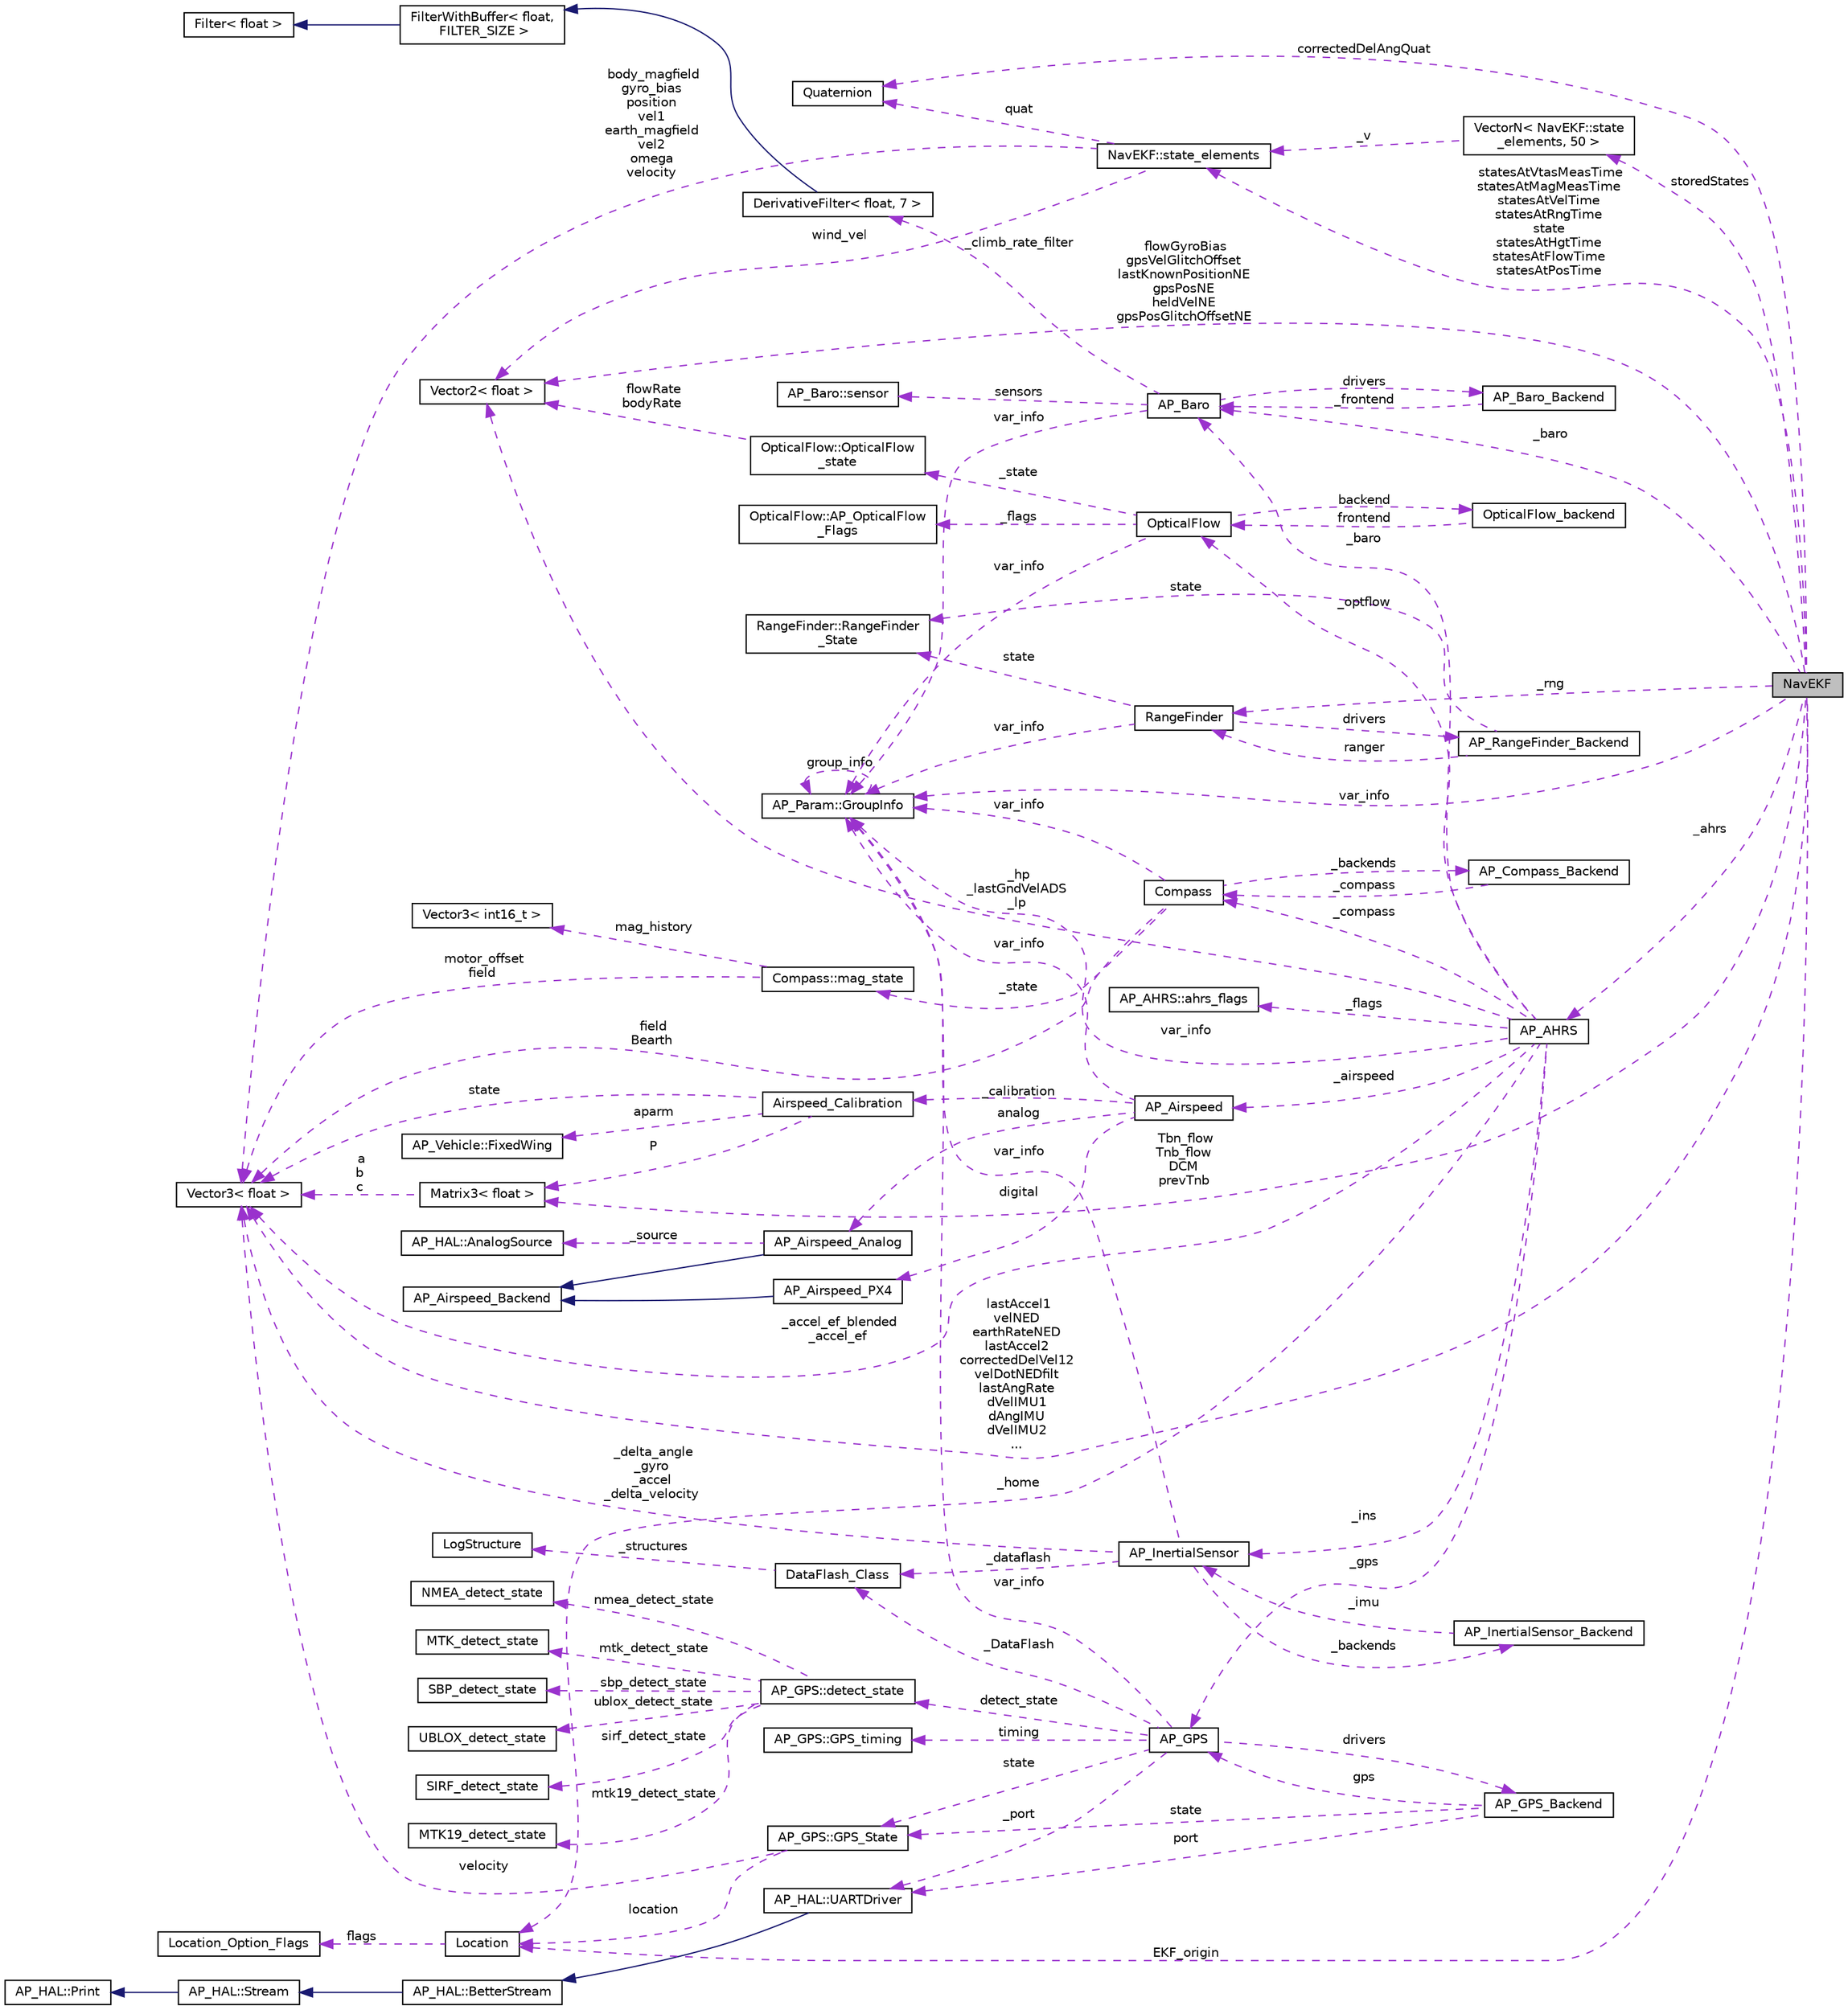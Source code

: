 digraph "NavEKF"
{
 // INTERACTIVE_SVG=YES
  edge [fontname="Helvetica",fontsize="10",labelfontname="Helvetica",labelfontsize="10"];
  node [fontname="Helvetica",fontsize="10",shape=record];
  rankdir="LR";
  Node1 [label="NavEKF",height=0.2,width=0.4,color="black", fillcolor="grey75", style="filled" fontcolor="black"];
  Node2 -> Node1 [dir="back",color="darkorchid3",fontsize="10",style="dashed",label=" Tbn_flow\nTnb_flow\nDCM\nprevTnb" ,fontname="Helvetica"];
  Node2 [label="Matrix3\< float \>",height=0.2,width=0.4,color="black", fillcolor="white", style="filled",URL="$classMatrix3.html"];
  Node3 -> Node2 [dir="back",color="darkorchid3",fontsize="10",style="dashed",label=" a\nb\nc" ,fontname="Helvetica"];
  Node3 [label="Vector3\< float \>",height=0.2,width=0.4,color="black", fillcolor="white", style="filled",URL="$classVector3.html"];
  Node4 -> Node1 [dir="back",color="darkorchid3",fontsize="10",style="dashed",label=" statesAtVtasMeasTime\nstatesAtMagMeasTime\nstatesAtVelTime\nstatesAtRngTime\nstate\nstatesAtHgtTime\nstatesAtFlowTime\nstatesAtPosTime" ,fontname="Helvetica"];
  Node4 [label="NavEKF::state_elements",height=0.2,width=0.4,color="black", fillcolor="white", style="filled",URL="$structNavEKF_1_1state__elements.html"];
  Node5 -> Node4 [dir="back",color="darkorchid3",fontsize="10",style="dashed",label=" quat" ,fontname="Helvetica"];
  Node5 [label="Quaternion",height=0.2,width=0.4,color="black", fillcolor="white", style="filled",URL="$classQuaternion.html"];
  Node3 -> Node4 [dir="back",color="darkorchid3",fontsize="10",style="dashed",label=" body_magfield\ngyro_bias\nposition\nvel1\nearth_magfield\nvel2\nomega\nvelocity" ,fontname="Helvetica"];
  Node6 -> Node4 [dir="back",color="darkorchid3",fontsize="10",style="dashed",label=" wind_vel" ,fontname="Helvetica"];
  Node6 [label="Vector2\< float \>",height=0.2,width=0.4,color="black", fillcolor="white", style="filled",URL="$structVector2.html"];
  Node5 -> Node1 [dir="back",color="darkorchid3",fontsize="10",style="dashed",label=" correctedDelAngQuat" ,fontname="Helvetica"];
  Node7 -> Node1 [dir="back",color="darkorchid3",fontsize="10",style="dashed",label=" _baro" ,fontname="Helvetica"];
  Node7 [label="AP_Baro",height=0.2,width=0.4,color="black", fillcolor="white", style="filled",URL="$classAP__Baro.html"];
  Node8 -> Node7 [dir="back",color="darkorchid3",fontsize="10",style="dashed",label=" sensors" ,fontname="Helvetica"];
  Node8 [label="AP_Baro::sensor",height=0.2,width=0.4,color="black", fillcolor="white", style="filled",URL="$structAP__Baro_1_1sensor.html"];
  Node9 -> Node7 [dir="back",color="darkorchid3",fontsize="10",style="dashed",label=" _climb_rate_filter" ,fontname="Helvetica"];
  Node9 [label="DerivativeFilter\< float, 7 \>",height=0.2,width=0.4,color="black", fillcolor="white", style="filled",URL="$classDerivativeFilter.html"];
  Node10 -> Node9 [dir="back",color="midnightblue",fontsize="10",style="solid",fontname="Helvetica"];
  Node10 [label="FilterWithBuffer\< float,\l FILTER_SIZE \>",height=0.2,width=0.4,color="black", fillcolor="white", style="filled",URL="$classFilterWithBuffer.html"];
  Node11 -> Node10 [dir="back",color="midnightblue",fontsize="10",style="solid",fontname="Helvetica"];
  Node11 [label="Filter\< float \>",height=0.2,width=0.4,color="black", fillcolor="white", style="filled",URL="$classFilter.html"];
  Node12 -> Node7 [dir="back",color="darkorchid3",fontsize="10",style="dashed",label=" var_info" ,fontname="Helvetica"];
  Node12 [label="AP_Param::GroupInfo",height=0.2,width=0.4,color="black", fillcolor="white", style="filled",URL="$structAP__Param_1_1GroupInfo.html"];
  Node12 -> Node12 [dir="back",color="darkorchid3",fontsize="10",style="dashed",label=" group_info" ,fontname="Helvetica"];
  Node13 -> Node7 [dir="back",color="darkorchid3",fontsize="10",style="dashed",label=" drivers" ,fontname="Helvetica"];
  Node13 [label="AP_Baro_Backend",height=0.2,width=0.4,color="black", fillcolor="white", style="filled",URL="$classAP__Baro__Backend.html",tooltip="-*- tab-width: 4; Mode: C++; c-basic-offset: 4; indent-tabs-mode: nil -*- "];
  Node7 -> Node13 [dir="back",color="darkorchid3",fontsize="10",style="dashed",label=" _frontend" ,fontname="Helvetica"];
  Node12 -> Node1 [dir="back",color="darkorchid3",fontsize="10",style="dashed",label=" var_info" ,fontname="Helvetica"];
  Node3 -> Node1 [dir="back",color="darkorchid3",fontsize="10",style="dashed",label=" lastAccel1\nvelNED\nearthRateNED\nlastAccel2\ncorrectedDelVel12\nvelDotNEDfilt\nlastAngRate\ndVelIMU1\ndAngIMU\ndVelIMU2\n..." ,fontname="Helvetica"];
  Node14 -> Node1 [dir="back",color="darkorchid3",fontsize="10",style="dashed",label=" storedStates" ,fontname="Helvetica"];
  Node14 [label="VectorN\< NavEKF::state\l_elements, 50 \>",height=0.2,width=0.4,color="black", fillcolor="white", style="filled",URL="$classVectorN.html"];
  Node4 -> Node14 [dir="back",color="darkorchid3",fontsize="10",style="dashed",label=" _v" ,fontname="Helvetica"];
  Node6 -> Node1 [dir="back",color="darkorchid3",fontsize="10",style="dashed",label=" flowGyroBias\ngpsVelGlitchOffset\nlastKnownPositionNE\ngpsPosNE\nheldVelNE\ngpsPosGlitchOffsetNE" ,fontname="Helvetica"];
  Node15 -> Node1 [dir="back",color="darkorchid3",fontsize="10",style="dashed",label=" _rng" ,fontname="Helvetica"];
  Node15 [label="RangeFinder",height=0.2,width=0.4,color="black", fillcolor="white", style="filled",URL="$classRangeFinder.html"];
  Node16 -> Node15 [dir="back",color="darkorchid3",fontsize="10",style="dashed",label=" state" ,fontname="Helvetica"];
  Node16 [label="RangeFinder::RangeFinder\l_State",height=0.2,width=0.4,color="black", fillcolor="white", style="filled",URL="$structRangeFinder_1_1RangeFinder__State.html"];
  Node12 -> Node15 [dir="back",color="darkorchid3",fontsize="10",style="dashed",label=" var_info" ,fontname="Helvetica"];
  Node17 -> Node15 [dir="back",color="darkorchid3",fontsize="10",style="dashed",label=" drivers" ,fontname="Helvetica"];
  Node17 [label="AP_RangeFinder_Backend",height=0.2,width=0.4,color="black", fillcolor="white", style="filled",URL="$classAP__RangeFinder__Backend.html"];
  Node16 -> Node17 [dir="back",color="darkorchid3",fontsize="10",style="dashed",label=" state" ,fontname="Helvetica"];
  Node15 -> Node17 [dir="back",color="darkorchid3",fontsize="10",style="dashed",label=" ranger" ,fontname="Helvetica"];
  Node18 -> Node1 [dir="back",color="darkorchid3",fontsize="10",style="dashed",label=" _ahrs" ,fontname="Helvetica"];
  Node18 [label="AP_AHRS",height=0.2,width=0.4,color="black", fillcolor="white", style="filled",URL="$classAP__AHRS.html"];
  Node19 -> Node18 [dir="back",color="darkorchid3",fontsize="10",style="dashed",label=" _flags" ,fontname="Helvetica"];
  Node19 [label="AP_AHRS::ahrs_flags",height=0.2,width=0.4,color="black", fillcolor="white", style="filled",URL="$structAP__AHRS_1_1ahrs__flags.html"];
  Node7 -> Node18 [dir="back",color="darkorchid3",fontsize="10",style="dashed",label=" _baro" ,fontname="Helvetica"];
  Node20 -> Node18 [dir="back",color="darkorchid3",fontsize="10",style="dashed",label=" _optflow" ,fontname="Helvetica"];
  Node20 [label="OpticalFlow",height=0.2,width=0.4,color="black", fillcolor="white", style="filled",URL="$classOpticalFlow.html"];
  Node12 -> Node20 [dir="back",color="darkorchid3",fontsize="10",style="dashed",label=" var_info" ,fontname="Helvetica"];
  Node21 -> Node20 [dir="back",color="darkorchid3",fontsize="10",style="dashed",label=" _state" ,fontname="Helvetica"];
  Node21 [label="OpticalFlow::OpticalFlow\l_state",height=0.2,width=0.4,color="black", fillcolor="white", style="filled",URL="$structOpticalFlow_1_1OpticalFlow__state.html"];
  Node6 -> Node21 [dir="back",color="darkorchid3",fontsize="10",style="dashed",label=" flowRate\nbodyRate" ,fontname="Helvetica"];
  Node22 -> Node20 [dir="back",color="darkorchid3",fontsize="10",style="dashed",label=" backend" ,fontname="Helvetica"];
  Node22 [label="OpticalFlow_backend",height=0.2,width=0.4,color="black", fillcolor="white", style="filled",URL="$classOpticalFlow__backend.html"];
  Node20 -> Node22 [dir="back",color="darkorchid3",fontsize="10",style="dashed",label=" frontend" ,fontname="Helvetica"];
  Node23 -> Node20 [dir="back",color="darkorchid3",fontsize="10",style="dashed",label=" _flags" ,fontname="Helvetica"];
  Node23 [label="OpticalFlow::AP_OpticalFlow\l_Flags",height=0.2,width=0.4,color="black", fillcolor="white", style="filled",URL="$structOpticalFlow_1_1AP__OpticalFlow__Flags.html"];
  Node12 -> Node18 [dir="back",color="darkorchid3",fontsize="10",style="dashed",label=" var_info" ,fontname="Helvetica"];
  Node3 -> Node18 [dir="back",color="darkorchid3",fontsize="10",style="dashed",label=" _accel_ef_blended\n_accel_ef" ,fontname="Helvetica"];
  Node24 -> Node18 [dir="back",color="darkorchid3",fontsize="10",style="dashed",label=" _ins" ,fontname="Helvetica"];
  Node24 [label="AP_InertialSensor",height=0.2,width=0.4,color="black", fillcolor="white", style="filled",URL="$classAP__InertialSensor.html"];
  Node25 -> Node24 [dir="back",color="darkorchid3",fontsize="10",style="dashed",label=" _backends" ,fontname="Helvetica"];
  Node25 [label="AP_InertialSensor_Backend",height=0.2,width=0.4,color="black", fillcolor="white", style="filled",URL="$classAP__InertialSensor__Backend.html"];
  Node24 -> Node25 [dir="back",color="darkorchid3",fontsize="10",style="dashed",label=" _imu" ,fontname="Helvetica"];
  Node26 -> Node24 [dir="back",color="darkorchid3",fontsize="10",style="dashed",label=" _dataflash" ,fontname="Helvetica"];
  Node26 [label="DataFlash_Class",height=0.2,width=0.4,color="black", fillcolor="white", style="filled",URL="$classDataFlash__Class.html",tooltip="-*- tab-width: 4; Mode: C++; c-basic-offset: 4; indent-tabs-mode: nil -*- "];
  Node27 -> Node26 [dir="back",color="darkorchid3",fontsize="10",style="dashed",label=" _structures" ,fontname="Helvetica"];
  Node27 [label="LogStructure",height=0.2,width=0.4,color="black", fillcolor="white", style="filled",URL="$structLogStructure.html"];
  Node12 -> Node24 [dir="back",color="darkorchid3",fontsize="10",style="dashed",label=" var_info" ,fontname="Helvetica"];
  Node3 -> Node24 [dir="back",color="darkorchid3",fontsize="10",style="dashed",label=" _delta_angle\n_gyro\n_accel\n_delta_velocity" ,fontname="Helvetica"];
  Node28 -> Node18 [dir="back",color="darkorchid3",fontsize="10",style="dashed",label=" _airspeed" ,fontname="Helvetica"];
  Node28 [label="AP_Airspeed",height=0.2,width=0.4,color="black", fillcolor="white", style="filled",URL="$classAP__Airspeed.html"];
  Node29 -> Node28 [dir="back",color="darkorchid3",fontsize="10",style="dashed",label=" analog" ,fontname="Helvetica"];
  Node29 [label="AP_Airspeed_Analog",height=0.2,width=0.4,color="black", fillcolor="white", style="filled",URL="$classAP__Airspeed__Analog.html",tooltip="-*- tab-width: 4; Mode: C++; c-basic-offset: 4; indent-tabs-mode: nil -*- "];
  Node30 -> Node29 [dir="back",color="midnightblue",fontsize="10",style="solid",fontname="Helvetica"];
  Node30 [label="AP_Airspeed_Backend",height=0.2,width=0.4,color="black", fillcolor="white", style="filled",URL="$classAP__Airspeed__Backend.html",tooltip="-*- tab-width: 4; Mode: C++; c-basic-offset: 4; indent-tabs-mode: nil -*- "];
  Node31 -> Node29 [dir="back",color="darkorchid3",fontsize="10",style="dashed",label=" _source" ,fontname="Helvetica"];
  Node31 [label="AP_HAL::AnalogSource",height=0.2,width=0.4,color="black", fillcolor="white", style="filled",URL="$classAP__HAL_1_1AnalogSource.html"];
  Node12 -> Node28 [dir="back",color="darkorchid3",fontsize="10",style="dashed",label=" var_info" ,fontname="Helvetica"];
  Node32 -> Node28 [dir="back",color="darkorchid3",fontsize="10",style="dashed",label=" digital" ,fontname="Helvetica"];
  Node32 [label="AP_Airspeed_PX4",height=0.2,width=0.4,color="black", fillcolor="white", style="filled",URL="$classAP__Airspeed__PX4.html",tooltip="-*- tab-width: 4; Mode: C++; c-basic-offset: 4; indent-tabs-mode: nil -*- "];
  Node30 -> Node32 [dir="back",color="midnightblue",fontsize="10",style="solid",fontname="Helvetica"];
  Node33 -> Node28 [dir="back",color="darkorchid3",fontsize="10",style="dashed",label=" _calibration" ,fontname="Helvetica"];
  Node33 [label="Airspeed_Calibration",height=0.2,width=0.4,color="black", fillcolor="white", style="filled",URL="$classAirspeed__Calibration.html",tooltip="-*- tab-width: 4; Mode: C++; c-basic-offset: 4; indent-tabs-mode: nil -*- "];
  Node2 -> Node33 [dir="back",color="darkorchid3",fontsize="10",style="dashed",label=" P" ,fontname="Helvetica"];
  Node3 -> Node33 [dir="back",color="darkorchid3",fontsize="10",style="dashed",label=" state" ,fontname="Helvetica"];
  Node34 -> Node33 [dir="back",color="darkorchid3",fontsize="10",style="dashed",label=" aparm" ,fontname="Helvetica"];
  Node34 [label="AP_Vehicle::FixedWing",height=0.2,width=0.4,color="black", fillcolor="white", style="filled",URL="$structAP__Vehicle_1_1FixedWing.html"];
  Node6 -> Node18 [dir="back",color="darkorchid3",fontsize="10",style="dashed",label=" _hp\n_lastGndVelADS\n_lp" ,fontname="Helvetica"];
  Node35 -> Node18 [dir="back",color="darkorchid3",fontsize="10",style="dashed",label=" _gps" ,fontname="Helvetica"];
  Node35 [label="AP_GPS",height=0.2,width=0.4,color="black", fillcolor="white", style="filled",URL="$classAP__GPS.html"];
  Node36 -> Node35 [dir="back",color="darkorchid3",fontsize="10",style="dashed",label=" detect_state" ,fontname="Helvetica"];
  Node36 [label="AP_GPS::detect_state",height=0.2,width=0.4,color="black", fillcolor="white", style="filled",URL="$structAP__GPS_1_1detect__state.html"];
  Node37 -> Node36 [dir="back",color="darkorchid3",fontsize="10",style="dashed",label=" sbp_detect_state" ,fontname="Helvetica"];
  Node37 [label="SBP_detect_state",height=0.2,width=0.4,color="black", fillcolor="white", style="filled",URL="$structSBP__detect__state.html"];
  Node38 -> Node36 [dir="back",color="darkorchid3",fontsize="10",style="dashed",label=" ublox_detect_state" ,fontname="Helvetica"];
  Node38 [label="UBLOX_detect_state",height=0.2,width=0.4,color="black", fillcolor="white", style="filled",URL="$structUBLOX__detect__state.html"];
  Node39 -> Node36 [dir="back",color="darkorchid3",fontsize="10",style="dashed",label=" sirf_detect_state" ,fontname="Helvetica"];
  Node39 [label="SIRF_detect_state",height=0.2,width=0.4,color="black", fillcolor="white", style="filled",URL="$structSIRF__detect__state.html"];
  Node40 -> Node36 [dir="back",color="darkorchid3",fontsize="10",style="dashed",label=" mtk19_detect_state" ,fontname="Helvetica"];
  Node40 [label="MTK19_detect_state",height=0.2,width=0.4,color="black", fillcolor="white", style="filled",URL="$structMTK19__detect__state.html"];
  Node41 -> Node36 [dir="back",color="darkorchid3",fontsize="10",style="dashed",label=" nmea_detect_state" ,fontname="Helvetica"];
  Node41 [label="NMEA_detect_state",height=0.2,width=0.4,color="black", fillcolor="white", style="filled",URL="$structNMEA__detect__state.html"];
  Node42 -> Node36 [dir="back",color="darkorchid3",fontsize="10",style="dashed",label=" mtk_detect_state" ,fontname="Helvetica"];
  Node42 [label="MTK_detect_state",height=0.2,width=0.4,color="black", fillcolor="white", style="filled",URL="$structMTK__detect__state.html"];
  Node43 -> Node35 [dir="back",color="darkorchid3",fontsize="10",style="dashed",label=" timing" ,fontname="Helvetica"];
  Node43 [label="AP_GPS::GPS_timing",height=0.2,width=0.4,color="black", fillcolor="white", style="filled",URL="$structAP__GPS_1_1GPS__timing.html"];
  Node44 -> Node35 [dir="back",color="darkorchid3",fontsize="10",style="dashed",label=" drivers" ,fontname="Helvetica"];
  Node44 [label="AP_GPS_Backend",height=0.2,width=0.4,color="black", fillcolor="white", style="filled",URL="$classAP__GPS__Backend.html"];
  Node45 -> Node44 [dir="back",color="darkorchid3",fontsize="10",style="dashed",label=" port" ,fontname="Helvetica"];
  Node45 [label="AP_HAL::UARTDriver",height=0.2,width=0.4,color="black", fillcolor="white", style="filled",URL="$classAP__HAL_1_1UARTDriver.html"];
  Node46 -> Node45 [dir="back",color="midnightblue",fontsize="10",style="solid",fontname="Helvetica"];
  Node46 [label="AP_HAL::BetterStream",height=0.2,width=0.4,color="black", fillcolor="white", style="filled",URL="$classAP__HAL_1_1BetterStream.html"];
  Node47 -> Node46 [dir="back",color="midnightblue",fontsize="10",style="solid",fontname="Helvetica"];
  Node47 [label="AP_HAL::Stream",height=0.2,width=0.4,color="black", fillcolor="white", style="filled",URL="$classAP__HAL_1_1Stream.html"];
  Node48 -> Node47 [dir="back",color="midnightblue",fontsize="10",style="solid",fontname="Helvetica"];
  Node48 [label="AP_HAL::Print",height=0.2,width=0.4,color="black", fillcolor="white", style="filled",URL="$classAP__HAL_1_1Print.html"];
  Node35 -> Node44 [dir="back",color="darkorchid3",fontsize="10",style="dashed",label=" gps" ,fontname="Helvetica"];
  Node49 -> Node44 [dir="back",color="darkorchid3",fontsize="10",style="dashed",label=" state" ,fontname="Helvetica"];
  Node49 [label="AP_GPS::GPS_State",height=0.2,width=0.4,color="black", fillcolor="white", style="filled",URL="$structAP__GPS_1_1GPS__State.html"];
  Node3 -> Node49 [dir="back",color="darkorchid3",fontsize="10",style="dashed",label=" velocity" ,fontname="Helvetica"];
  Node50 -> Node49 [dir="back",color="darkorchid3",fontsize="10",style="dashed",label=" location" ,fontname="Helvetica"];
  Node50 [label="Location",height=0.2,width=0.4,color="black", fillcolor="white", style="filled",URL="$structLocation.html"];
  Node51 -> Node50 [dir="back",color="darkorchid3",fontsize="10",style="dashed",label=" flags" ,fontname="Helvetica"];
  Node51 [label="Location_Option_Flags",height=0.2,width=0.4,color="black", fillcolor="white", style="filled",URL="$structLocation__Option__Flags.html"];
  Node26 -> Node35 [dir="back",color="darkorchid3",fontsize="10",style="dashed",label=" _DataFlash" ,fontname="Helvetica"];
  Node45 -> Node35 [dir="back",color="darkorchid3",fontsize="10",style="dashed",label=" _port" ,fontname="Helvetica"];
  Node12 -> Node35 [dir="back",color="darkorchid3",fontsize="10",style="dashed",label=" var_info" ,fontname="Helvetica"];
  Node49 -> Node35 [dir="back",color="darkorchid3",fontsize="10",style="dashed",label=" state" ,fontname="Helvetica"];
  Node50 -> Node18 [dir="back",color="darkorchid3",fontsize="10",style="dashed",label=" _home" ,fontname="Helvetica"];
  Node52 -> Node18 [dir="back",color="darkorchid3",fontsize="10",style="dashed",label=" _compass" ,fontname="Helvetica"];
  Node52 [label="Compass",height=0.2,width=0.4,color="black", fillcolor="white", style="filled",URL="$classCompass.html"];
  Node12 -> Node52 [dir="back",color="darkorchid3",fontsize="10",style="dashed",label=" var_info" ,fontname="Helvetica"];
  Node3 -> Node52 [dir="back",color="darkorchid3",fontsize="10",style="dashed",label=" field\nBearth" ,fontname="Helvetica"];
  Node53 -> Node52 [dir="back",color="darkorchid3",fontsize="10",style="dashed",label=" _backends" ,fontname="Helvetica"];
  Node53 [label="AP_Compass_Backend",height=0.2,width=0.4,color="black", fillcolor="white", style="filled",URL="$classAP__Compass__Backend.html"];
  Node52 -> Node53 [dir="back",color="darkorchid3",fontsize="10",style="dashed",label=" _compass" ,fontname="Helvetica"];
  Node54 -> Node52 [dir="back",color="darkorchid3",fontsize="10",style="dashed",label=" _state" ,fontname="Helvetica"];
  Node54 [label="Compass::mag_state",height=0.2,width=0.4,color="black", fillcolor="white", style="filled",URL="$structCompass_1_1mag__state.html"];
  Node3 -> Node54 [dir="back",color="darkorchid3",fontsize="10",style="dashed",label=" motor_offset\nfield" ,fontname="Helvetica"];
  Node55 -> Node54 [dir="back",color="darkorchid3",fontsize="10",style="dashed",label=" mag_history" ,fontname="Helvetica"];
  Node55 [label="Vector3\< int16_t \>",height=0.2,width=0.4,color="black", fillcolor="white", style="filled",URL="$classVector3.html"];
  Node50 -> Node1 [dir="back",color="darkorchid3",fontsize="10",style="dashed",label=" EKF_origin" ,fontname="Helvetica"];
}
